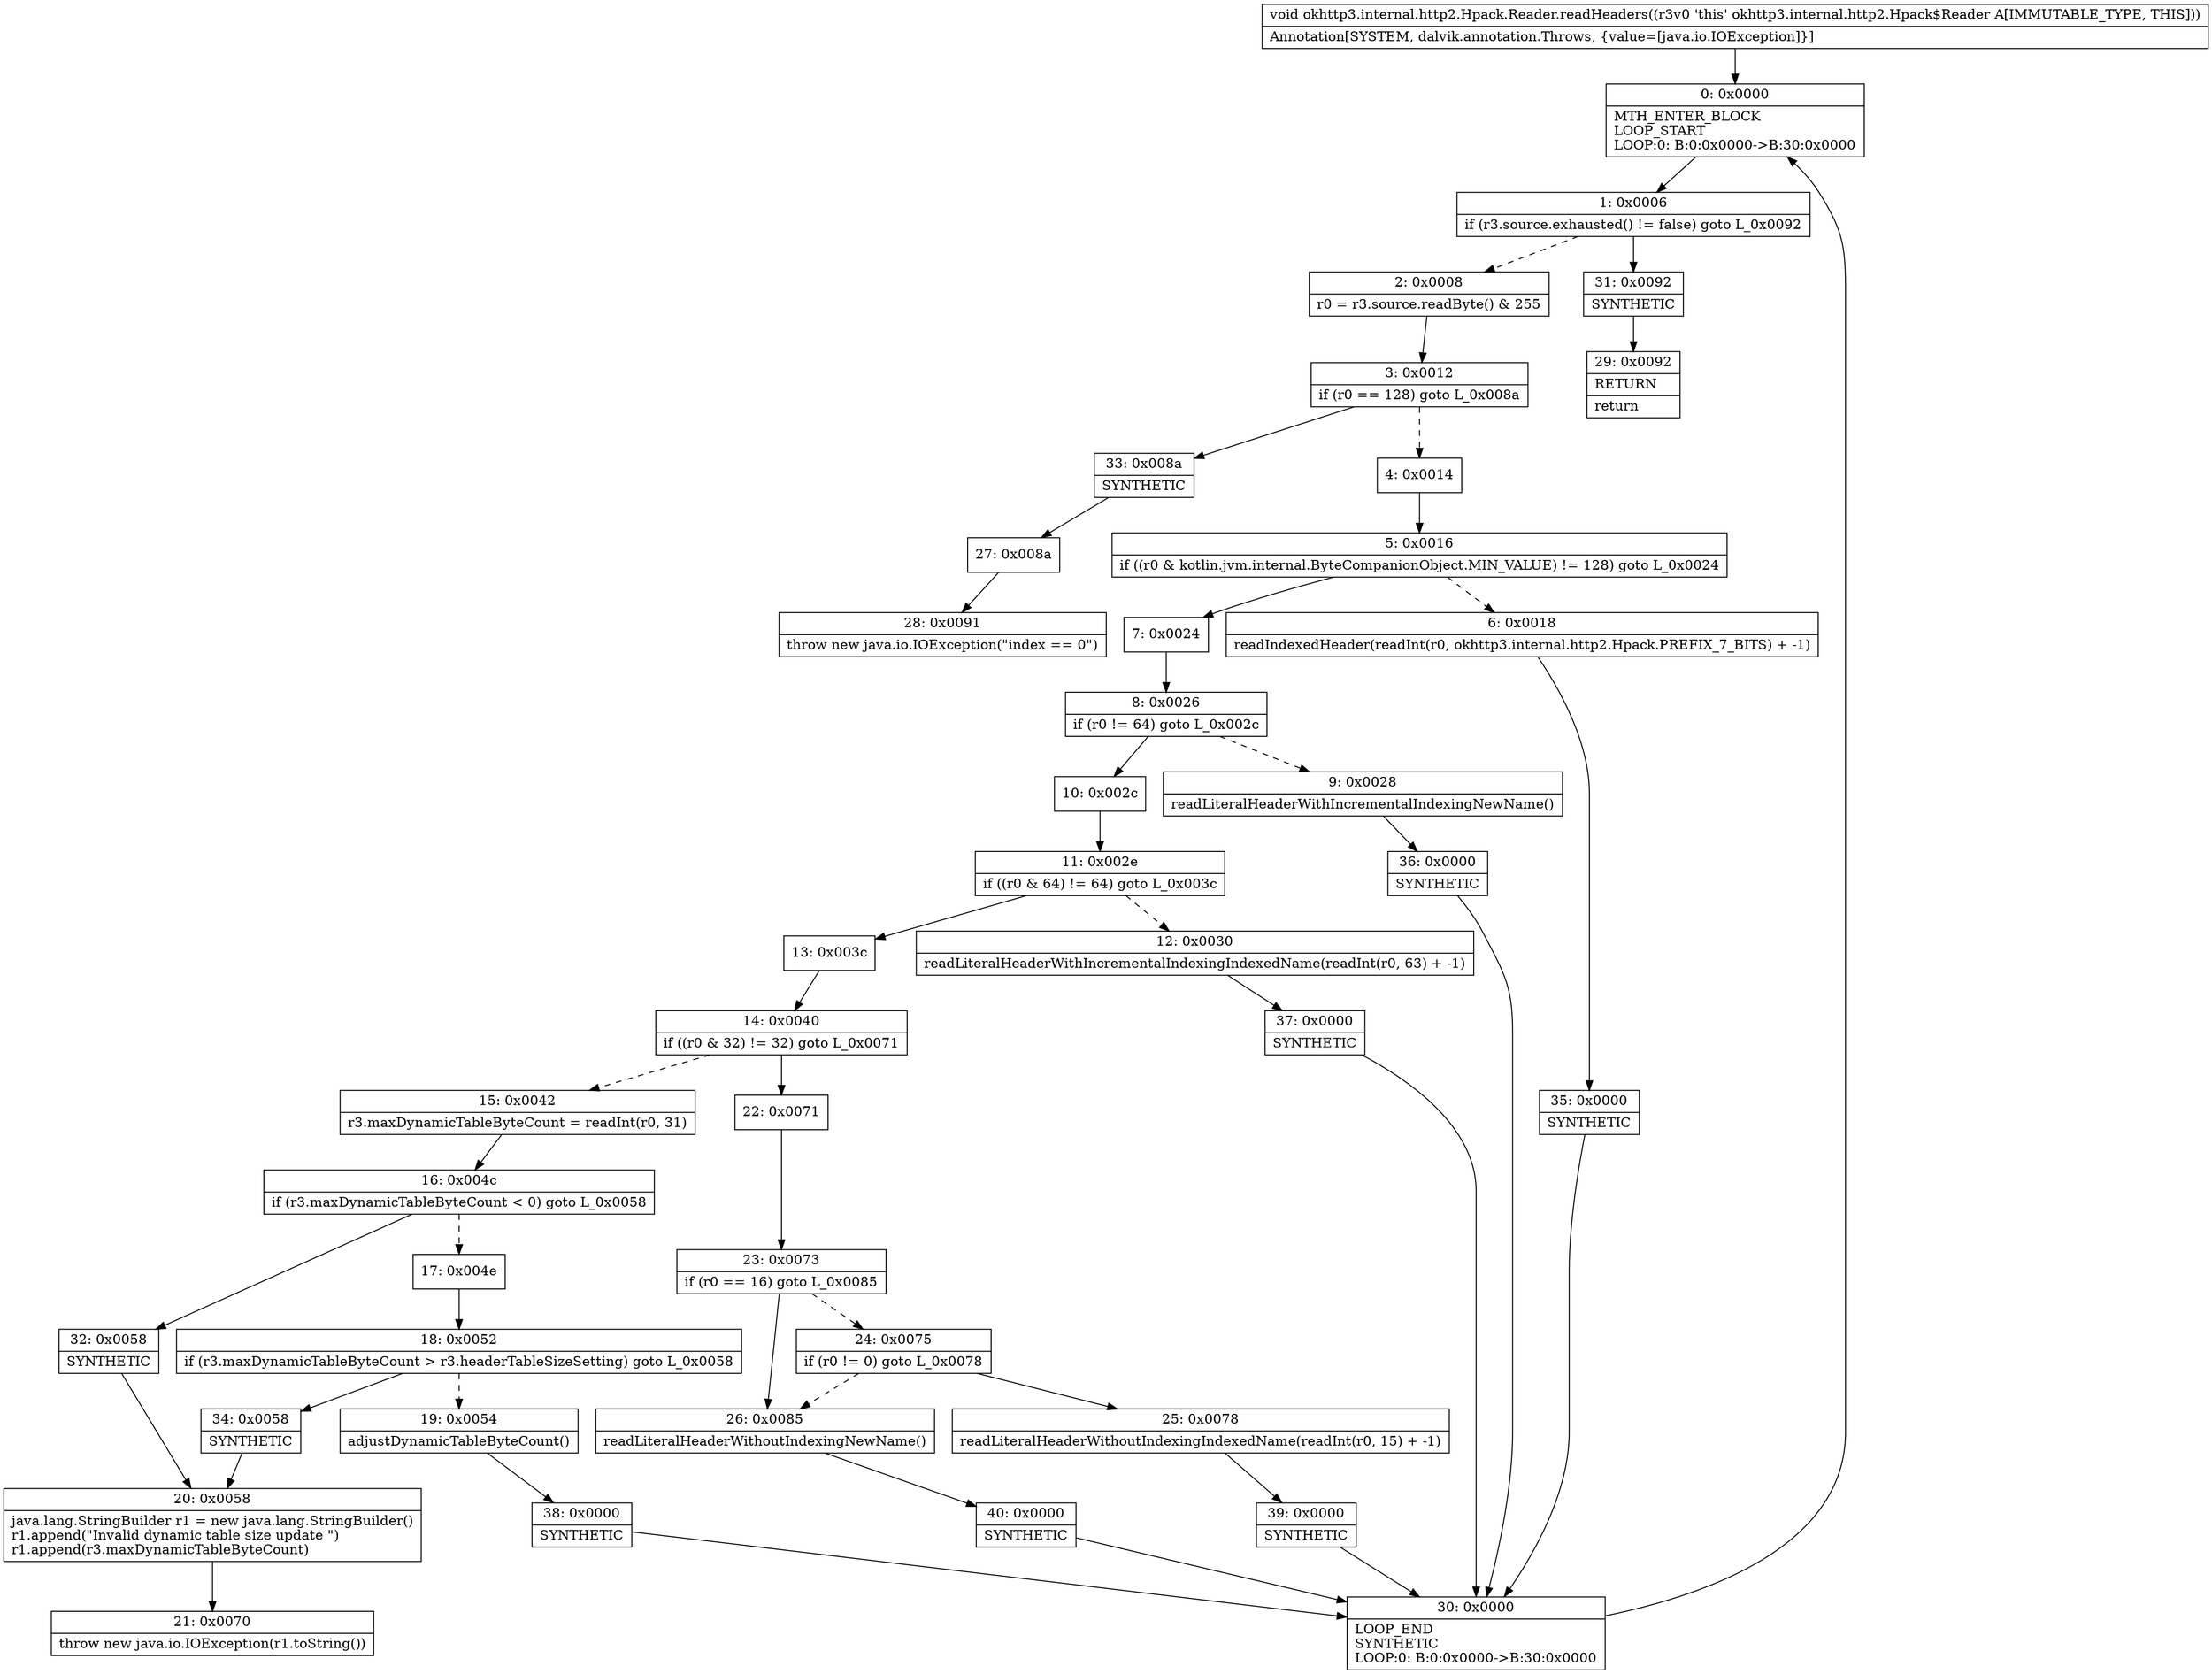 digraph "CFG forokhttp3.internal.http2.Hpack.Reader.readHeaders()V" {
Node_0 [shape=record,label="{0\:\ 0x0000|MTH_ENTER_BLOCK\lLOOP_START\lLOOP:0: B:0:0x0000\-\>B:30:0x0000\l}"];
Node_1 [shape=record,label="{1\:\ 0x0006|if (r3.source.exhausted() != false) goto L_0x0092\l}"];
Node_2 [shape=record,label="{2\:\ 0x0008|r0 = r3.source.readByte() & 255\l}"];
Node_3 [shape=record,label="{3\:\ 0x0012|if (r0 == 128) goto L_0x008a\l}"];
Node_4 [shape=record,label="{4\:\ 0x0014}"];
Node_5 [shape=record,label="{5\:\ 0x0016|if ((r0 & kotlin.jvm.internal.ByteCompanionObject.MIN_VALUE) != 128) goto L_0x0024\l}"];
Node_6 [shape=record,label="{6\:\ 0x0018|readIndexedHeader(readInt(r0, okhttp3.internal.http2.Hpack.PREFIX_7_BITS) + \-1)\l}"];
Node_7 [shape=record,label="{7\:\ 0x0024}"];
Node_8 [shape=record,label="{8\:\ 0x0026|if (r0 != 64) goto L_0x002c\l}"];
Node_9 [shape=record,label="{9\:\ 0x0028|readLiteralHeaderWithIncrementalIndexingNewName()\l}"];
Node_10 [shape=record,label="{10\:\ 0x002c}"];
Node_11 [shape=record,label="{11\:\ 0x002e|if ((r0 & 64) != 64) goto L_0x003c\l}"];
Node_12 [shape=record,label="{12\:\ 0x0030|readLiteralHeaderWithIncrementalIndexingIndexedName(readInt(r0, 63) + \-1)\l}"];
Node_13 [shape=record,label="{13\:\ 0x003c}"];
Node_14 [shape=record,label="{14\:\ 0x0040|if ((r0 & 32) != 32) goto L_0x0071\l}"];
Node_15 [shape=record,label="{15\:\ 0x0042|r3.maxDynamicTableByteCount = readInt(r0, 31)\l}"];
Node_16 [shape=record,label="{16\:\ 0x004c|if (r3.maxDynamicTableByteCount \< 0) goto L_0x0058\l}"];
Node_17 [shape=record,label="{17\:\ 0x004e}"];
Node_18 [shape=record,label="{18\:\ 0x0052|if (r3.maxDynamicTableByteCount \> r3.headerTableSizeSetting) goto L_0x0058\l}"];
Node_19 [shape=record,label="{19\:\ 0x0054|adjustDynamicTableByteCount()\l}"];
Node_20 [shape=record,label="{20\:\ 0x0058|java.lang.StringBuilder r1 = new java.lang.StringBuilder()\lr1.append(\"Invalid dynamic table size update \")\lr1.append(r3.maxDynamicTableByteCount)\l}"];
Node_21 [shape=record,label="{21\:\ 0x0070|throw new java.io.IOException(r1.toString())\l}"];
Node_22 [shape=record,label="{22\:\ 0x0071}"];
Node_23 [shape=record,label="{23\:\ 0x0073|if (r0 == 16) goto L_0x0085\l}"];
Node_24 [shape=record,label="{24\:\ 0x0075|if (r0 != 0) goto L_0x0078\l}"];
Node_25 [shape=record,label="{25\:\ 0x0078|readLiteralHeaderWithoutIndexingIndexedName(readInt(r0, 15) + \-1)\l}"];
Node_26 [shape=record,label="{26\:\ 0x0085|readLiteralHeaderWithoutIndexingNewName()\l}"];
Node_27 [shape=record,label="{27\:\ 0x008a}"];
Node_28 [shape=record,label="{28\:\ 0x0091|throw new java.io.IOException(\"index == 0\")\l}"];
Node_29 [shape=record,label="{29\:\ 0x0092|RETURN\l|return\l}"];
Node_30 [shape=record,label="{30\:\ 0x0000|LOOP_END\lSYNTHETIC\lLOOP:0: B:0:0x0000\-\>B:30:0x0000\l}"];
Node_31 [shape=record,label="{31\:\ 0x0092|SYNTHETIC\l}"];
Node_32 [shape=record,label="{32\:\ 0x0058|SYNTHETIC\l}"];
Node_33 [shape=record,label="{33\:\ 0x008a|SYNTHETIC\l}"];
Node_34 [shape=record,label="{34\:\ 0x0058|SYNTHETIC\l}"];
Node_35 [shape=record,label="{35\:\ 0x0000|SYNTHETIC\l}"];
Node_36 [shape=record,label="{36\:\ 0x0000|SYNTHETIC\l}"];
Node_37 [shape=record,label="{37\:\ 0x0000|SYNTHETIC\l}"];
Node_38 [shape=record,label="{38\:\ 0x0000|SYNTHETIC\l}"];
Node_39 [shape=record,label="{39\:\ 0x0000|SYNTHETIC\l}"];
Node_40 [shape=record,label="{40\:\ 0x0000|SYNTHETIC\l}"];
MethodNode[shape=record,label="{void okhttp3.internal.http2.Hpack.Reader.readHeaders((r3v0 'this' okhttp3.internal.http2.Hpack$Reader A[IMMUTABLE_TYPE, THIS]))  | Annotation[SYSTEM, dalvik.annotation.Throws, \{value=[java.io.IOException]\}]\l}"];
MethodNode -> Node_0;
Node_0 -> Node_1;
Node_1 -> Node_2[style=dashed];
Node_1 -> Node_31;
Node_2 -> Node_3;
Node_3 -> Node_4[style=dashed];
Node_3 -> Node_33;
Node_4 -> Node_5;
Node_5 -> Node_6[style=dashed];
Node_5 -> Node_7;
Node_6 -> Node_35;
Node_7 -> Node_8;
Node_8 -> Node_9[style=dashed];
Node_8 -> Node_10;
Node_9 -> Node_36;
Node_10 -> Node_11;
Node_11 -> Node_12[style=dashed];
Node_11 -> Node_13;
Node_12 -> Node_37;
Node_13 -> Node_14;
Node_14 -> Node_15[style=dashed];
Node_14 -> Node_22;
Node_15 -> Node_16;
Node_16 -> Node_17[style=dashed];
Node_16 -> Node_32;
Node_17 -> Node_18;
Node_18 -> Node_19[style=dashed];
Node_18 -> Node_34;
Node_19 -> Node_38;
Node_20 -> Node_21;
Node_22 -> Node_23;
Node_23 -> Node_24[style=dashed];
Node_23 -> Node_26;
Node_24 -> Node_25;
Node_24 -> Node_26[style=dashed];
Node_25 -> Node_39;
Node_26 -> Node_40;
Node_27 -> Node_28;
Node_30 -> Node_0;
Node_31 -> Node_29;
Node_32 -> Node_20;
Node_33 -> Node_27;
Node_34 -> Node_20;
Node_35 -> Node_30;
Node_36 -> Node_30;
Node_37 -> Node_30;
Node_38 -> Node_30;
Node_39 -> Node_30;
Node_40 -> Node_30;
}

